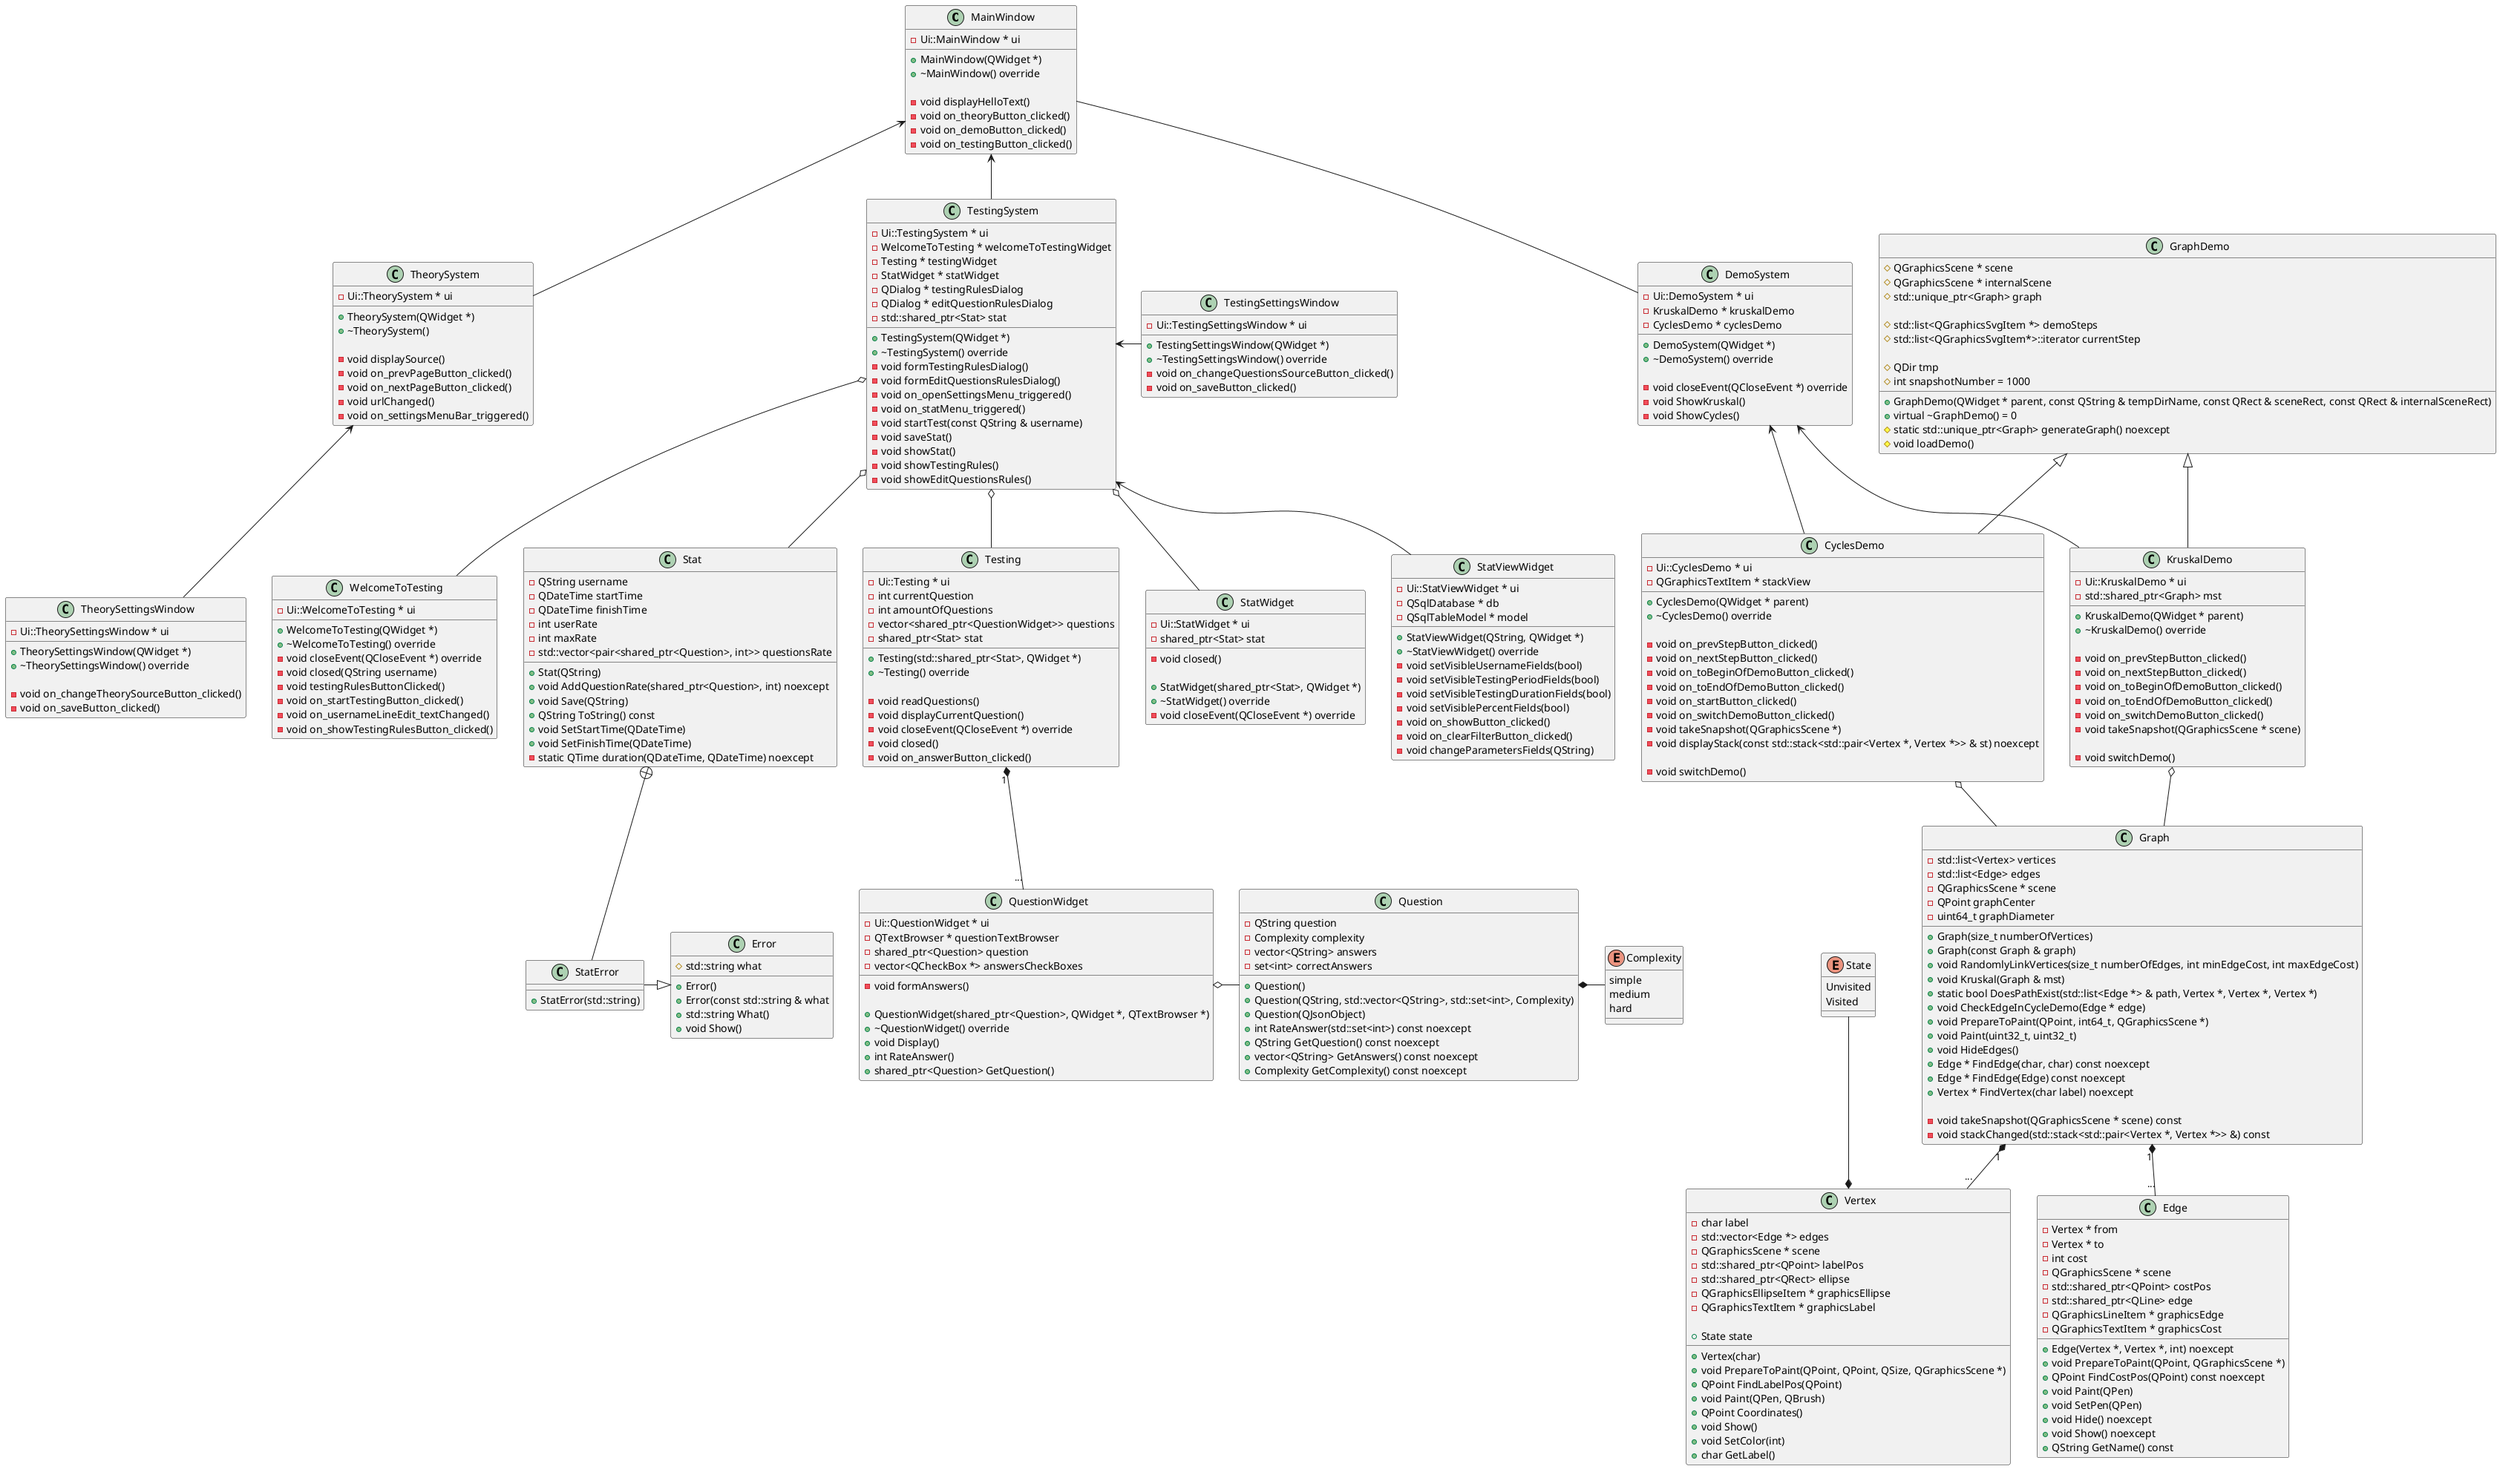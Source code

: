 @startuml
'https://plantuml.com/class-diagram

class MainWindow {
    - Ui::MainWindow * ui

    + MainWindow(QWidget *)
    + ~MainWindow() override
    
    - void displayHelloText()
    - void on_theoryButton_clicked()
    - void on_demoButton_clicked()
    - void on_testingButton_clicked()
}

' '''''''''''''''''''''''''''''''''''''''''''''''''' THEORY SYSTEM ''''''''''''''''''''''''''''''''''''''''''''''''''' '

class TheorySystem {
    - Ui::TheorySystem * ui
    
    + TheorySystem(QWidget *)
    + ~TheorySystem()
    
    - void displaySource()
    - void on_prevPageButton_clicked()
    - void on_nextPageButton_clicked()
    - void urlChanged()
    - void on_settingsMenuBar_triggered()
}
MainWindow <-- TheorySystem

class TheorySettingsWindow {
    - Ui::TheorySettingsWindow * ui
    
    + TheorySettingsWindow(QWidget *)
    + ~TheorySettingsWindow() override
    
    - void on_changeTheorySourceButton_clicked()
    - void on_saveButton_clicked()
}
TheorySystem <-- TheorySettingsWindow

' ''''''''''''''''''''''''''''''''''''''''''''''''''' DEMO SYSTEM '''''''''''''''''''''''''''''''''''''''''''''''''''' '

class DemoSystem {
	- Ui::DemoSystem * ui
	- KruskalDemo * kruskalDemo
	- CyclesDemo * cyclesDemo

	+ DemoSystem(QWidget *)
	+ ~DemoSystem() override

	- void closeEvent(QCloseEvent *) override
	- void ShowKruskal()
	- void ShowCycles()
}
MainWindow -- DemoSystem

class GraphDemo {
    + GraphDemo(QWidget * parent, const QString & tempDirName, const QRect & sceneRect, const QRect & internalSceneRect)
    + virtual ~GraphDemo() = 0

    # QGraphicsScene * scene
    # QGraphicsScene * internalScene
    # std::unique_ptr<Graph> graph

    # std::list<QGraphicsSvgItem *> demoSteps
    # std::list<QGraphicsSvgItem*>::iterator currentStep

    # QDir tmp
    # int snapshotNumber = 1000

    # static std::unique_ptr<Graph> generateGraph() noexcept
    # void loadDemo()
}

class CyclesDemo {
	- Ui::CyclesDemo * ui
	- QGraphicsTextItem * stackView

	+ CyclesDemo(QWidget * parent)
    + ~CyclesDemo() override

	- void on_prevStepButton_clicked()
	- void on_nextStepButton_clicked()
	- void on_toBeginOfDemoButton_clicked()
	- void on_toEndOfDemoButton_clicked()
	- void on_startButton_clicked()
	- void on_switchDemoButton_clicked()
	- void takeSnapshot(QGraphicsScene *)
	- void displayStack(const std::stack<std::pair<Vertex *, Vertex *>> & st) noexcept

	- void switchDemo()
}
GraphDemo <|-- CyclesDemo
DemoSystem <-- CyclesDemo

class KruskalDemo {
	- Ui::KruskalDemo * ui
	- std::shared_ptr<Graph> mst

    + KruskalDemo(QWidget * parent)
    + ~KruskalDemo() override

	- void on_prevStepButton_clicked()
	- void on_nextStepButton_clicked()
	- void on_toBeginOfDemoButton_clicked()
	- void on_toEndOfDemoButton_clicked()
	- void on_switchDemoButton_clicked()
	- void takeSnapshot(QGraphicsScene * scene)

	- void switchDemo()
}
GraphDemo <|-- KruskalDemo
DemoSystem <-- KruskalDemo

class Graph {
    - std::list<Vertex> vertices
    - std::list<Edge> edges
    - QGraphicsScene * scene
    - QPoint graphCenter
    - uint64_t graphDiameter

	+ Graph(size_t numberOfVertices)
	+ Graph(const Graph & graph)
	+ void RandomlyLinkVertices(size_t numberOfEdges, int minEdgeCost, int maxEdgeCost)
	+ void Kruskal(Graph & mst)
	+ static bool DoesPathExist(std::list<Edge *> & path, Vertex *, Vertex *, Vertex *)
	+ void CheckEdgeInCycleDemo(Edge * edge)
	+ void PrepareToPaint(QPoint, int64_t, QGraphicsScene *)
	+ void Paint(uint32_t, uint32_t)
	+ void HideEdges()
	+ Edge * FindEdge(char, char) const noexcept
	+ Edge * FindEdge(Edge) const noexcept
	+ Vertex * FindVertex(char label) noexcept

    - void takeSnapshot(QGraphicsScene * scene) const
    - void stackChanged(std::stack<std::pair<Vertex *, Vertex *>> &) const
}
CyclesDemo o-- Graph
KruskalDemo o-- Graph

enum State {
    Unvisited
    Visited
}
class Vertex {
	- char label
	- std::vector<Edge *> edges
	- QGraphicsScene * scene
	- std::shared_ptr<QPoint> labelPos
	- std::shared_ptr<QRect> ellipse
	- QGraphicsEllipseItem * graphicsEllipse
	- QGraphicsTextItem * graphicsLabel

	+ State state
	+ Vertex(char)
	+ void PrepareToPaint(QPoint, QPoint, QSize, QGraphicsScene *)
	+ QPoint FindLabelPos(QPoint)
	+ void Paint(QPen, QBrush)
	+ QPoint Coordinates()
	+ void Show()
	+ void SetColor(int)
	+ char GetLabel()
}
Vertex *-up- State
Graph "1" *-- "..." Vertex

class Edge {
	- Vertex * from
	- Vertex * to
	- int cost
	- QGraphicsScene * scene
	- std::shared_ptr<QPoint> costPos
	- std::shared_ptr<QLine> edge
	- QGraphicsLineItem * graphicsEdge
	- QGraphicsTextItem * graphicsCost

	+ Edge(Vertex *, Vertex *, int) noexcept
	+ void PrepareToPaint(QPoint, QGraphicsScene *)
	+ QPoint FindCostPos(QPoint) const noexcept
	+ void Paint(QPen)
	+ void SetPen(QPen)
	+ void Hide() noexcept
	+ void Show() noexcept
	+ QString GetName() const
}
Graph "1" *-- "..." Edge

' '''''''''''''''''''''''''''''''''''''''''''''''''' TESTING SYSTEM '''''''''''''''''''''''''''''''''''''''''''''''''' '

class QuestionWidget {
	- Ui::QuestionWidget * ui
	- QTextBrowser * questionTextBrowser
	- shared_ptr<Question> question
	- vector<QCheckBox *> answersCheckBoxes
	- void formAnswers()
	
	+ QuestionWidget(shared_ptr<Question>, QWidget *, QTextBrowser *)
	+ ~QuestionWidget() override
	+ void Display()
	+ int RateAnswer()
	+ shared_ptr<Question> GetQuestion()
}
Testing "1" *-- "..." QuestionWidget

enum Complexity { 
    simple 
    medium 
    hard 
}
class Question {
	- QString question
	- Complexity complexity
	- vector<QString> answers
	- set<int> correctAnswers
	
	+ Question()
	+ Question(QString, std::vector<QString>, std::set<int>, Complexity)
	+ Question(QJsonObject)
	+ int RateAnswer(std::set<int>) const noexcept
	+ QString GetQuestion() const noexcept
	+ vector<QString> GetAnswers() const noexcept
	+ Complexity GetComplexity() const noexcept
}
Question *- Complexity
QuestionWidget o- Question

class StatWidget {
    - Ui::StatWidget * ui
	- shared_ptr<Stat> stat
	- void closed()
	
	+ StatWidget(shared_ptr<Stat>, QWidget *)
	+ ~StatWidget() override
	- void closeEvent(QCloseEvent *) override
}
TestingSystem o-- StatWidget

class StatViewWidget {
	- Ui::StatViewWidget * ui
	- QSqlDatabase * db 
	- QSqlTableModel * model
	
	+ StatViewWidget(QString, QWidget *)
	+ ~StatViewWidget() override
	- void setVisibleUsernameFields(bool)
	- void setVisibleTestingPeriodFields(bool)
	- void setVisibleTestingDurationFields(bool)
	- void setVisiblePercentFields(bool)
	- void on_showButton_clicked()
	- void on_clearFilterButton_clicked()
	- void changeParametersFields(QString)
}
TestingSystem <-- StatViewWidget

class StatError {
    + StatError(std::string)
}
Error <|-left- StatError
Stat +-- StatError

class Stat {
	- QString username
	- QDateTime startTime
	- QDateTime finishTime
	- int userRate
	- int maxRate
	- std::vector<pair<shared_ptr<Question>, int>> questionsRate

	+ Stat(QString)
	+ void AddQuestionRate(shared_ptr<Question>, int) noexcept
	+ void Save(QString)
	+ QString ToString() const
	+ void SetStartTime(QDateTime)
	+ void SetFinishTime(QDateTime)
	- static QTime duration(QDateTime, QDateTime) noexcept
}
TestingSystem o-- Stat

class WelcomeToTesting {
	- Ui::WelcomeToTesting * ui

	+ WelcomeToTesting(QWidget *)
	+ ~WelcomeToTesting() override
	- void closeEvent(QCloseEvent *) override
	- void closed(QString username)
	- void testingRulesButtonClicked()
	- void on_startTestingButton_clicked()
	- void on_usernameLineEdit_textChanged()
	- void on_showTestingRulesButton_clicked()
}
TestingSystem o-- WelcomeToTesting

class TestingSystem {
	- Ui::TestingSystem * ui
	- WelcomeToTesting * welcomeToTestingWidget
	- Testing * testingWidget
	- StatWidget * statWidget
	- QDialog * testingRulesDialog
    - QDialog * editQuestionRulesDialog
	- std::shared_ptr<Stat> stat 
	
	+ TestingSystem(QWidget *)
	+ ~TestingSystem() override
	- void formTestingRulesDialog()
    - void formEditQuestionsRulesDialog()
	- void on_openSettingsMenu_triggered()
	- void on_statMenu_triggered()
	- void startTest(const QString & username)
	- void saveStat()
	- void showStat()
	- void showTestingRules()
    - void showEditQuestionsRules()
}
MainWindow <-- TestingSystem

class TestingSettingsWindow {
	- Ui::TestingSettingsWindow * ui

	+ TestingSettingsWindow(QWidget *)
	+ ~TestingSettingsWindow() override	
	- void on_changeQuestionsSourceButton_clicked()
	- void on_saveButton_clicked()
}
TestingSystem <- TestingSettingsWindow

class Testing {
	- Ui::Testing * ui
	- int currentQuestion
	- int amountOfQuestions
	- vector<shared_ptr<QuestionWidget>> questions
	- shared_ptr<Stat> stat

    + Testing(std::shared_ptr<Stat>, QWidget *)
    + ~Testing() override

	- void readQuestions()
	- void displayCurrentQuestion()
	- void closeEvent(QCloseEvent *) override
	- void closed()
	- void on_answerButton_clicked()
}
TestingSystem o-- Testing

' '''''''''''''''''''''''''''''''''''''''''''''''''''''' COMMON '''''''''''''''''''''''''''''''''''''''''''''''''''''' '

class Error {
    # std::string what

    + Error()
    + Error(const std::string & what
    + std::string What()
    + void Show()
}

@enduml